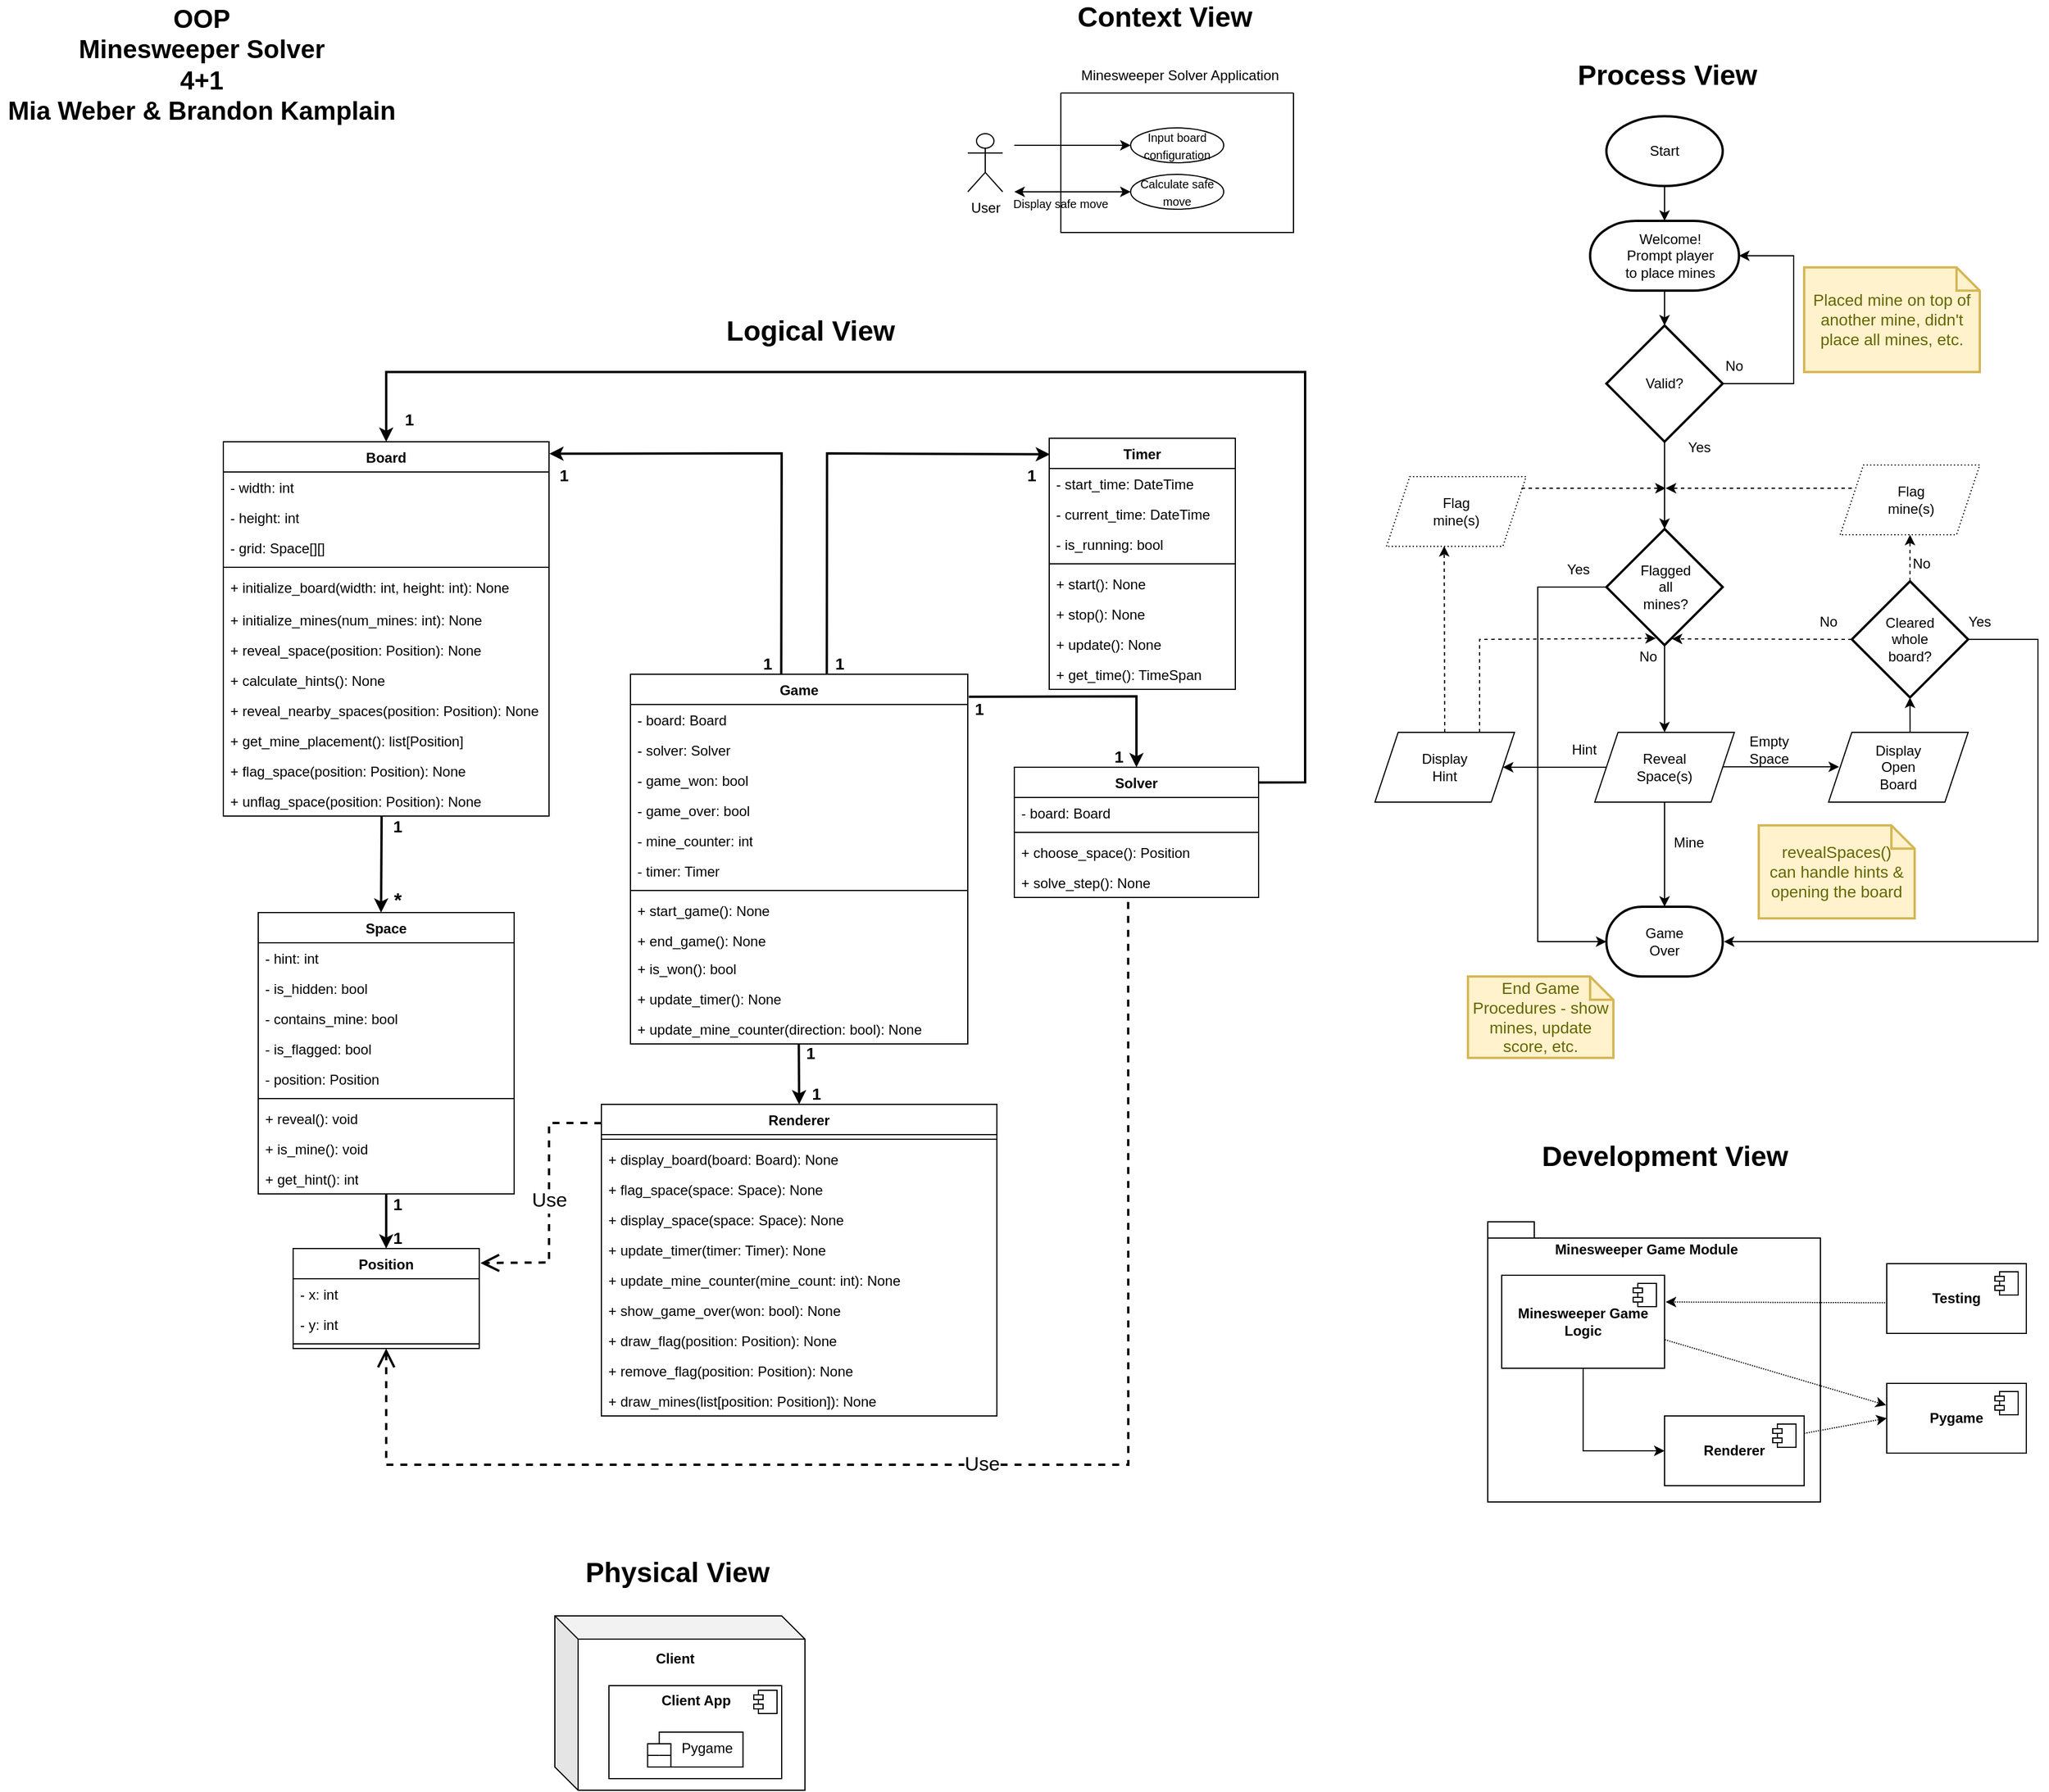 <mxfile version="23.0.2" type="device">
  <diagram name="Page-1" id="2T3tO38Hgwpg9b5XWQJb">
    <mxGraphModel dx="2574" dy="2029" grid="0" gridSize="10" guides="1" tooltips="1" connect="1" arrows="1" fold="1" page="0" pageScale="1" pageWidth="850" pageHeight="1100" math="0" shadow="0">
      <root>
        <mxCell id="0" />
        <mxCell id="1" parent="0" />
        <mxCell id="JxaHi2eS-fjqKMebFwfp-114" value="" style="strokeWidth=2;html=1;shape=mxgraph.flowchart.terminator;whiteSpace=wrap;" vertex="1" parent="1">
          <mxGeometry x="1269" y="720" width="100" height="60" as="geometry" />
        </mxCell>
        <mxCell id="JxaHi2eS-fjqKMebFwfp-20" value="" style="group" vertex="1" connectable="0" parent="1">
          <mxGeometry x="668" y="-30" width="350" height="170" as="geometry" />
        </mxCell>
        <mxCell id="JxaHi2eS-fjqKMebFwfp-303" value="" style="group" vertex="1" connectable="0" parent="JxaHi2eS-fjqKMebFwfp-20">
          <mxGeometry x="52" y="20" width="285" height="150" as="geometry" />
        </mxCell>
        <mxCell id="JxaHi2eS-fjqKMebFwfp-2" value="User" style="shape=umlActor;verticalLabelPosition=bottom;verticalAlign=top;html=1;outlineConnect=0;" vertex="1" parent="JxaHi2eS-fjqKMebFwfp-303">
          <mxGeometry y="65" width="30" height="50" as="geometry" />
        </mxCell>
        <mxCell id="JxaHi2eS-fjqKMebFwfp-3" value="" style="endArrow=classic;html=1;rounded=0;entryX=0;entryY=0.5;entryDx=0;entryDy=0;" edge="1" parent="JxaHi2eS-fjqKMebFwfp-303" target="JxaHi2eS-fjqKMebFwfp-4">
          <mxGeometry width="50" height="50" relative="1" as="geometry">
            <mxPoint x="40" y="75" as="sourcePoint" />
            <mxPoint x="120" y="65" as="targetPoint" />
          </mxGeometry>
        </mxCell>
        <mxCell id="JxaHi2eS-fjqKMebFwfp-9" value="" style="swimlane;startSize=0;" vertex="1" parent="JxaHi2eS-fjqKMebFwfp-303">
          <mxGeometry x="80" y="30" width="200" height="120" as="geometry">
            <mxRectangle x="70" y="40" width="50" height="40" as="alternateBounds" />
          </mxGeometry>
        </mxCell>
        <mxCell id="JxaHi2eS-fjqKMebFwfp-10" value="" style="group" vertex="1" connectable="0" parent="JxaHi2eS-fjqKMebFwfp-9">
          <mxGeometry x="60" y="70" width="90" height="30" as="geometry" />
        </mxCell>
        <mxCell id="JxaHi2eS-fjqKMebFwfp-11" value="" style="ellipse;whiteSpace=wrap;html=1;" vertex="1" parent="JxaHi2eS-fjqKMebFwfp-10">
          <mxGeometry width="80" height="30" as="geometry" />
        </mxCell>
        <mxCell id="JxaHi2eS-fjqKMebFwfp-12" value="&lt;font style=&quot;font-size: 10px;&quot;&gt;Calculate safe move&lt;/font&gt;" style="text;html=1;strokeColor=none;fillColor=none;align=center;verticalAlign=middle;whiteSpace=wrap;rounded=0;" vertex="1" parent="JxaHi2eS-fjqKMebFwfp-10">
          <mxGeometry x="4.09" y="6" width="71.82" height="18" as="geometry" />
        </mxCell>
        <mxCell id="JxaHi2eS-fjqKMebFwfp-13" value="" style="group" vertex="1" connectable="0" parent="JxaHi2eS-fjqKMebFwfp-9">
          <mxGeometry x="60.0" y="30" width="80" height="30" as="geometry" />
        </mxCell>
        <mxCell id="JxaHi2eS-fjqKMebFwfp-4" value="" style="ellipse;whiteSpace=wrap;html=1;" vertex="1" parent="JxaHi2eS-fjqKMebFwfp-13">
          <mxGeometry width="80" height="30" as="geometry" />
        </mxCell>
        <mxCell id="JxaHi2eS-fjqKMebFwfp-5" value="&lt;font style=&quot;font-size: 10px;&quot;&gt;Input board configuration&lt;/font&gt;" style="text;html=1;strokeColor=none;fillColor=none;align=center;verticalAlign=middle;whiteSpace=wrap;rounded=0;" vertex="1" parent="JxaHi2eS-fjqKMebFwfp-13">
          <mxGeometry x="21.111" y="6" width="37.778" height="18" as="geometry" />
        </mxCell>
        <mxCell id="JxaHi2eS-fjqKMebFwfp-199" value="Minesweeper Solver Application" style="text;html=1;strokeColor=none;fillColor=none;align=center;verticalAlign=middle;whiteSpace=wrap;rounded=0;" vertex="1" parent="JxaHi2eS-fjqKMebFwfp-303">
          <mxGeometry x="80" width="205" height="30" as="geometry" />
        </mxCell>
        <mxCell id="JxaHi2eS-fjqKMebFwfp-202" value="" style="endArrow=classic;startArrow=classic;html=1;rounded=0;entryX=0;entryY=0.5;entryDx=0;entryDy=0;" edge="1" parent="JxaHi2eS-fjqKMebFwfp-303" target="JxaHi2eS-fjqKMebFwfp-11">
          <mxGeometry width="50" height="50" relative="1" as="geometry">
            <mxPoint x="40" y="115" as="sourcePoint" />
            <mxPoint x="140" y="116" as="targetPoint" />
          </mxGeometry>
        </mxCell>
        <mxCell id="JxaHi2eS-fjqKMebFwfp-201" value="&lt;font style=&quot;font-size: 10px;&quot;&gt;Display safe move&lt;/font&gt;" style="text;html=1;strokeColor=none;fillColor=none;align=center;verticalAlign=middle;whiteSpace=wrap;rounded=0;" vertex="1" parent="JxaHi2eS-fjqKMebFwfp-303">
          <mxGeometry x="30" y="120" width="100" height="10" as="geometry" />
        </mxCell>
        <mxCell id="JxaHi2eS-fjqKMebFwfp-1" value="&lt;b&gt;&lt;font style=&quot;font-size: 24px;&quot;&gt;Context View&lt;/font&gt;&lt;/b&gt;" style="text;html=1;strokeColor=none;fillColor=none;align=center;verticalAlign=middle;whiteSpace=wrap;rounded=0;" vertex="1" parent="JxaHi2eS-fjqKMebFwfp-20">
          <mxGeometry x="134" y="-30" width="175" height="30" as="geometry" />
        </mxCell>
        <mxCell id="JxaHi2eS-fjqKMebFwfp-21" value="&lt;font style=&quot;font-size: 22px;&quot;&gt;&lt;b&gt;OOP&lt;br&gt;Minesweeper Solver&lt;br&gt;4+1&lt;br&gt;Mia Weber &amp;amp; Brandon Kamplain&lt;/b&gt;&lt;/font&gt;" style="text;html=1;strokeColor=none;fillColor=none;align=center;verticalAlign=middle;whiteSpace=wrap;rounded=0;" vertex="1" parent="1">
          <mxGeometry x="-112" y="-52" width="347" height="95" as="geometry" />
        </mxCell>
        <mxCell id="JxaHi2eS-fjqKMebFwfp-22" value="&lt;b&gt;&lt;font style=&quot;font-size: 24px;&quot;&gt;Logical View&lt;/font&gt;&lt;/b&gt;" style="text;html=1;strokeColor=none;fillColor=none;align=center;verticalAlign=middle;whiteSpace=wrap;rounded=0;" vertex="1" parent="1">
          <mxGeometry x="500" y="210" width="170" height="30" as="geometry" />
        </mxCell>
        <mxCell id="JxaHi2eS-fjqKMebFwfp-93" value="&lt;b&gt;&lt;font style=&quot;font-size: 24px;&quot;&gt;Process View&lt;/font&gt;&lt;/b&gt;" style="text;html=1;strokeColor=none;fillColor=none;align=center;verticalAlign=middle;whiteSpace=wrap;rounded=0;" vertex="1" parent="1">
          <mxGeometry x="1234" y="-10" width="175" height="30" as="geometry" />
        </mxCell>
        <mxCell id="JxaHi2eS-fjqKMebFwfp-95" value="" style="strokeWidth=2;html=1;shape=mxgraph.flowchart.start_1;whiteSpace=wrap;" vertex="1" parent="1">
          <mxGeometry x="1269" y="40" width="100" height="60" as="geometry" />
        </mxCell>
        <mxCell id="JxaHi2eS-fjqKMebFwfp-98" value="" style="group" vertex="1" connectable="0" parent="1">
          <mxGeometry x="1260" y="130" width="128" height="60" as="geometry" />
        </mxCell>
        <mxCell id="JxaHi2eS-fjqKMebFwfp-96" value="" style="strokeWidth=2;html=1;shape=mxgraph.flowchart.terminator;whiteSpace=wrap;" vertex="1" parent="JxaHi2eS-fjqKMebFwfp-98">
          <mxGeometry x="-5" width="128" height="60" as="geometry" />
        </mxCell>
        <mxCell id="JxaHi2eS-fjqKMebFwfp-97" value="Welcome!&lt;br&gt;Prompt player to place mines" style="text;html=1;strokeColor=none;fillColor=none;align=center;verticalAlign=middle;whiteSpace=wrap;rounded=0;" vertex="1" parent="JxaHi2eS-fjqKMebFwfp-98">
          <mxGeometry x="19" y="15" width="90" height="30" as="geometry" />
        </mxCell>
        <mxCell id="JxaHi2eS-fjqKMebFwfp-101" value="Yes" style="text;html=1;strokeColor=none;fillColor=none;align=center;verticalAlign=middle;whiteSpace=wrap;rounded=0;" vertex="1" parent="1">
          <mxGeometry x="1319" y="310" width="60" height="30" as="geometry" />
        </mxCell>
        <mxCell id="JxaHi2eS-fjqKMebFwfp-102" value="No" style="text;html=1;strokeColor=none;fillColor=none;align=center;verticalAlign=middle;whiteSpace=wrap;rounded=0;" vertex="1" parent="1">
          <mxGeometry x="1349" y="240" width="60" height="30" as="geometry" />
        </mxCell>
        <mxCell id="JxaHi2eS-fjqKMebFwfp-104" value="" style="endArrow=classic;html=1;rounded=0;entryX=1;entryY=0.5;entryDx=0;entryDy=0;entryPerimeter=0;exitX=1;exitY=0.5;exitDx=0;exitDy=0;exitPerimeter=0;" edge="1" parent="1" source="JxaHi2eS-fjqKMebFwfp-147" target="JxaHi2eS-fjqKMebFwfp-96">
          <mxGeometry width="50" height="50" relative="1" as="geometry">
            <mxPoint x="1360" y="320" as="sourcePoint" />
            <mxPoint x="1400" y="400" as="targetPoint" />
            <Array as="points">
              <mxPoint x="1430" y="270" />
              <mxPoint x="1430" y="160" />
            </Array>
          </mxGeometry>
        </mxCell>
        <mxCell id="JxaHi2eS-fjqKMebFwfp-105" value="" style="endArrow=classic;html=1;rounded=0;exitX=0.5;exitY=1;exitDx=0;exitDy=0;exitPerimeter=0;entryX=0.5;entryY=0;entryDx=0;entryDy=0;entryPerimeter=0;" edge="1" parent="1" source="JxaHi2eS-fjqKMebFwfp-96" target="JxaHi2eS-fjqKMebFwfp-147">
          <mxGeometry width="50" height="50" relative="1" as="geometry">
            <mxPoint x="1170" y="270" as="sourcePoint" />
            <mxPoint x="1319" y="280" as="targetPoint" />
          </mxGeometry>
        </mxCell>
        <mxCell id="JxaHi2eS-fjqKMebFwfp-106" value="" style="endArrow=classic;html=1;rounded=0;exitX=0.5;exitY=1;exitDx=0;exitDy=0;exitPerimeter=0;entryX=0.5;entryY=0;entryDx=0;entryDy=0;entryPerimeter=0;" edge="1" parent="1" source="JxaHi2eS-fjqKMebFwfp-95" target="JxaHi2eS-fjqKMebFwfp-96">
          <mxGeometry width="50" height="50" relative="1" as="geometry">
            <mxPoint x="1170" y="230" as="sourcePoint" />
            <mxPoint x="1220" y="180" as="targetPoint" />
          </mxGeometry>
        </mxCell>
        <mxCell id="JxaHi2eS-fjqKMebFwfp-107" value="Start" style="text;html=1;strokeColor=none;fillColor=none;align=center;verticalAlign=middle;whiteSpace=wrap;rounded=0;" vertex="1" parent="1">
          <mxGeometry x="1289" y="55" width="60" height="30" as="geometry" />
        </mxCell>
        <mxCell id="JxaHi2eS-fjqKMebFwfp-112" value="" style="endArrow=classic;html=1;rounded=0;entryX=1;entryY=0.5;entryDx=0;entryDy=0;" edge="1" parent="1" target="JxaHi2eS-fjqKMebFwfp-153">
          <mxGeometry width="50" height="50" relative="1" as="geometry">
            <mxPoint x="1270" y="600" as="sourcePoint" />
            <mxPoint x="1170" y="630" as="targetPoint" />
          </mxGeometry>
        </mxCell>
        <mxCell id="JxaHi2eS-fjqKMebFwfp-113" value="Mine" style="text;html=1;strokeColor=none;fillColor=none;align=center;verticalAlign=middle;whiteSpace=wrap;rounded=0;" vertex="1" parent="1">
          <mxGeometry x="1310" y="650" width="60" height="30" as="geometry" />
        </mxCell>
        <mxCell id="JxaHi2eS-fjqKMebFwfp-116" value="Hint" style="text;html=1;strokeColor=none;fillColor=none;align=center;verticalAlign=middle;whiteSpace=wrap;rounded=0;" vertex="1" parent="1">
          <mxGeometry x="1220" y="570" width="60" height="30" as="geometry" />
        </mxCell>
        <mxCell id="JxaHi2eS-fjqKMebFwfp-121" value="Empty Space" style="text;html=1;strokeColor=none;fillColor=none;align=center;verticalAlign=middle;whiteSpace=wrap;rounded=0;" vertex="1" parent="1">
          <mxGeometry x="1379" y="570" width="60" height="30" as="geometry" />
        </mxCell>
        <mxCell id="JxaHi2eS-fjqKMebFwfp-124" value="revealSpaces()&lt;br&gt;can handle hints &amp;amp; opening the board" style="shape=note;strokeWidth=2;fontSize=14;size=20;whiteSpace=wrap;html=1;fillColor=#fff2cc;strokeColor=#d6b656;fontColor=#666600;" vertex="1" parent="1">
          <mxGeometry x="1400" y="650" width="134" height="80" as="geometry" />
        </mxCell>
        <mxCell id="JxaHi2eS-fjqKMebFwfp-131" value="" style="group" vertex="1" connectable="0" parent="1">
          <mxGeometry x="1270" y="405" width="100" height="115" as="geometry" />
        </mxCell>
        <mxCell id="JxaHi2eS-fjqKMebFwfp-127" value="" style="strokeWidth=2;html=1;shape=mxgraph.flowchart.decision;whiteSpace=wrap;" vertex="1" parent="JxaHi2eS-fjqKMebFwfp-131">
          <mxGeometry x="-1" y="-10" width="100" height="100" as="geometry" />
        </mxCell>
        <mxCell id="JxaHi2eS-fjqKMebFwfp-130" value="Flagged all mines?" style="text;html=1;strokeColor=none;fillColor=none;align=center;verticalAlign=middle;whiteSpace=wrap;rounded=0;" vertex="1" parent="JxaHi2eS-fjqKMebFwfp-131">
          <mxGeometry x="25" y="27.5" width="50" height="25" as="geometry" />
        </mxCell>
        <mxCell id="JxaHi2eS-fjqKMebFwfp-188" value="No" style="text;html=1;strokeColor=none;fillColor=none;align=center;verticalAlign=middle;whiteSpace=wrap;rounded=0;" vertex="1" parent="JxaHi2eS-fjqKMebFwfp-131">
          <mxGeometry x="5" y="85" width="60" height="30" as="geometry" />
        </mxCell>
        <mxCell id="JxaHi2eS-fjqKMebFwfp-132" value="" style="group" vertex="1" connectable="0" parent="1">
          <mxGeometry x="1480" y="440" width="100" height="100" as="geometry" />
        </mxCell>
        <mxCell id="JxaHi2eS-fjqKMebFwfp-129" value="" style="strokeWidth=2;html=1;shape=mxgraph.flowchart.decision;whiteSpace=wrap;" vertex="1" parent="JxaHi2eS-fjqKMebFwfp-132">
          <mxGeometry width="100" height="100" as="geometry" />
        </mxCell>
        <mxCell id="JxaHi2eS-fjqKMebFwfp-128" value="Cleared whole board?" style="text;html=1;strokeColor=none;fillColor=none;align=center;verticalAlign=middle;whiteSpace=wrap;rounded=0;" vertex="1" parent="JxaHi2eS-fjqKMebFwfp-132">
          <mxGeometry x="20" y="35" width="60" height="30" as="geometry" />
        </mxCell>
        <mxCell id="JxaHi2eS-fjqKMebFwfp-143" value="" style="group" vertex="1" connectable="0" parent="1">
          <mxGeometry x="1259" y="570" width="120" height="60" as="geometry" />
        </mxCell>
        <mxCell id="JxaHi2eS-fjqKMebFwfp-141" value="" style="shape=parallelogram;perimeter=parallelogramPerimeter;whiteSpace=wrap;html=1;fixedSize=1;" vertex="1" parent="JxaHi2eS-fjqKMebFwfp-143">
          <mxGeometry width="120" height="60" as="geometry" />
        </mxCell>
        <mxCell id="JxaHi2eS-fjqKMebFwfp-142" value="Reveal Space(s)" style="text;html=1;strokeColor=none;fillColor=none;align=center;verticalAlign=middle;whiteSpace=wrap;rounded=0;" vertex="1" parent="JxaHi2eS-fjqKMebFwfp-143">
          <mxGeometry x="30" y="15" width="60" height="30" as="geometry" />
        </mxCell>
        <mxCell id="JxaHi2eS-fjqKMebFwfp-149" value="" style="group" vertex="1" connectable="0" parent="1">
          <mxGeometry x="1269" y="220" width="100" height="100" as="geometry" />
        </mxCell>
        <mxCell id="JxaHi2eS-fjqKMebFwfp-147" value="" style="strokeWidth=2;html=1;shape=mxgraph.flowchart.decision;whiteSpace=wrap;" vertex="1" parent="JxaHi2eS-fjqKMebFwfp-149">
          <mxGeometry width="100" height="100" as="geometry" />
        </mxCell>
        <mxCell id="JxaHi2eS-fjqKMebFwfp-148" value="Valid?" style="text;html=1;strokeColor=none;fillColor=none;align=center;verticalAlign=middle;whiteSpace=wrap;rounded=0;" vertex="1" parent="JxaHi2eS-fjqKMebFwfp-149">
          <mxGeometry x="20" y="35" width="60" height="30" as="geometry" />
        </mxCell>
        <mxCell id="JxaHi2eS-fjqKMebFwfp-150" value="Placed mine on top of another mine, didn&#39;t place all mines, etc." style="shape=note;strokeWidth=2;fontSize=14;size=20;whiteSpace=wrap;html=1;fillColor=#fff2cc;strokeColor=#d6b656;fontColor=#666600;" vertex="1" parent="1">
          <mxGeometry x="1439" y="170" width="151" height="90" as="geometry" />
        </mxCell>
        <mxCell id="JxaHi2eS-fjqKMebFwfp-155" value="" style="group" vertex="1" connectable="0" parent="1">
          <mxGeometry x="1070" y="570" width="120" height="60" as="geometry" />
        </mxCell>
        <mxCell id="JxaHi2eS-fjqKMebFwfp-153" value="" style="shape=parallelogram;perimeter=parallelogramPerimeter;whiteSpace=wrap;html=1;fixedSize=1;" vertex="1" parent="JxaHi2eS-fjqKMebFwfp-155">
          <mxGeometry width="120" height="60" as="geometry" />
        </mxCell>
        <mxCell id="JxaHi2eS-fjqKMebFwfp-154" value="Display Hint" style="text;html=1;strokeColor=none;fillColor=none;align=center;verticalAlign=middle;whiteSpace=wrap;rounded=0;" vertex="1" parent="JxaHi2eS-fjqKMebFwfp-155">
          <mxGeometry x="30" y="15" width="60" height="30" as="geometry" />
        </mxCell>
        <mxCell id="JxaHi2eS-fjqKMebFwfp-160" value="" style="endArrow=classic;html=1;rounded=0;" edge="1" parent="1">
          <mxGeometry width="50" height="50" relative="1" as="geometry">
            <mxPoint x="1369" y="599.62" as="sourcePoint" />
            <mxPoint x="1469" y="599.62" as="targetPoint" />
          </mxGeometry>
        </mxCell>
        <mxCell id="JxaHi2eS-fjqKMebFwfp-162" value="" style="group" vertex="1" connectable="0" parent="1">
          <mxGeometry x="1460" y="570" width="120" height="60" as="geometry" />
        </mxCell>
        <mxCell id="JxaHi2eS-fjqKMebFwfp-161" value="" style="shape=parallelogram;perimeter=parallelogramPerimeter;whiteSpace=wrap;html=1;fixedSize=1;" vertex="1" parent="JxaHi2eS-fjqKMebFwfp-162">
          <mxGeometry width="120" height="60" as="geometry" />
        </mxCell>
        <mxCell id="JxaHi2eS-fjqKMebFwfp-123" value="Display Open Board" style="text;html=1;strokeColor=none;fillColor=none;align=center;verticalAlign=middle;whiteSpace=wrap;rounded=0;" vertex="1" parent="JxaHi2eS-fjqKMebFwfp-162">
          <mxGeometry x="30" y="15" width="60" height="30" as="geometry" />
        </mxCell>
        <mxCell id="JxaHi2eS-fjqKMebFwfp-164" value="" style="group" vertex="1" connectable="0" parent="1">
          <mxGeometry x="1470" y="340" width="120" height="60" as="geometry" />
        </mxCell>
        <mxCell id="JxaHi2eS-fjqKMebFwfp-165" value="" style="shape=parallelogram;perimeter=parallelogramPerimeter;whiteSpace=wrap;html=1;fixedSize=1;dashed=1;dashPattern=1 2;" vertex="1" parent="JxaHi2eS-fjqKMebFwfp-164">
          <mxGeometry width="120" height="60" as="geometry" />
        </mxCell>
        <mxCell id="JxaHi2eS-fjqKMebFwfp-166" value="Flag mine(s)" style="text;html=1;strokeColor=none;fillColor=none;align=center;verticalAlign=middle;whiteSpace=wrap;rounded=0;" vertex="1" parent="JxaHi2eS-fjqKMebFwfp-164">
          <mxGeometry x="31" y="15" width="60" height="30" as="geometry" />
        </mxCell>
        <mxCell id="JxaHi2eS-fjqKMebFwfp-169" value="" style="group" vertex="1" connectable="0" parent="1">
          <mxGeometry x="1269" y="720" width="100" height="60" as="geometry" />
        </mxCell>
        <mxCell id="JxaHi2eS-fjqKMebFwfp-115" value="Game Over" style="text;html=1;strokeColor=none;fillColor=none;align=center;verticalAlign=middle;whiteSpace=wrap;rounded=0;" vertex="1" parent="JxaHi2eS-fjqKMebFwfp-169">
          <mxGeometry x="20" y="15" width="60" height="30" as="geometry" />
        </mxCell>
        <mxCell id="JxaHi2eS-fjqKMebFwfp-170" value="" style="endArrow=classic;html=1;rounded=0;exitX=0.5;exitY=1;exitDx=0;exitDy=0;entryX=0.5;entryY=0;entryDx=0;entryDy=0;entryPerimeter=0;" edge="1" parent="1" source="JxaHi2eS-fjqKMebFwfp-141" target="JxaHi2eS-fjqKMebFwfp-114">
          <mxGeometry width="50" height="50" relative="1" as="geometry">
            <mxPoint x="1340" y="630" as="sourcePoint" />
            <mxPoint x="1320" y="590" as="targetPoint" />
          </mxGeometry>
        </mxCell>
        <mxCell id="JxaHi2eS-fjqKMebFwfp-173" value="" style="endArrow=classic;html=1;rounded=0;exitX=0.584;exitY=-0.009;exitDx=0;exitDy=0;exitPerimeter=0;entryX=0.5;entryY=1;entryDx=0;entryDy=0;entryPerimeter=0;" edge="1" parent="1" source="JxaHi2eS-fjqKMebFwfp-161" target="JxaHi2eS-fjqKMebFwfp-129">
          <mxGeometry width="50" height="50" relative="1" as="geometry">
            <mxPoint x="1590" y="560" as="sourcePoint" />
            <mxPoint x="1640" y="510" as="targetPoint" />
          </mxGeometry>
        </mxCell>
        <mxCell id="JxaHi2eS-fjqKMebFwfp-174" value="" style="endArrow=classic;html=1;rounded=0;" edge="1" parent="1">
          <mxGeometry width="50" height="50" relative="1" as="geometry">
            <mxPoint x="1580" y="490" as="sourcePoint" />
            <mxPoint x="1370" y="750" as="targetPoint" />
            <Array as="points">
              <mxPoint x="1640" y="490" />
              <mxPoint x="1640" y="750" />
            </Array>
          </mxGeometry>
        </mxCell>
        <mxCell id="JxaHi2eS-fjqKMebFwfp-175" value="Yes" style="text;html=1;strokeColor=none;fillColor=none;align=center;verticalAlign=middle;whiteSpace=wrap;rounded=0;" vertex="1" parent="1">
          <mxGeometry x="1560" y="460" width="60" height="30" as="geometry" />
        </mxCell>
        <mxCell id="JxaHi2eS-fjqKMebFwfp-179" value="No" style="text;html=1;strokeColor=none;fillColor=none;align=center;verticalAlign=middle;whiteSpace=wrap;rounded=0;" vertex="1" parent="1">
          <mxGeometry x="1520" y="410" width="40" height="30" as="geometry" />
        </mxCell>
        <mxCell id="JxaHi2eS-fjqKMebFwfp-181" value="No" style="text;html=1;strokeColor=none;fillColor=none;align=center;verticalAlign=middle;whiteSpace=wrap;rounded=0;" vertex="1" parent="1">
          <mxGeometry x="1430" y="460" width="60" height="30" as="geometry" />
        </mxCell>
        <mxCell id="JxaHi2eS-fjqKMebFwfp-184" value="" style="shape=parallelogram;perimeter=parallelogramPerimeter;whiteSpace=wrap;html=1;fixedSize=1;dashed=1;dashPattern=1 2;" vertex="1" parent="1">
          <mxGeometry x="1080" y="350" width="120" height="60" as="geometry" />
        </mxCell>
        <mxCell id="JxaHi2eS-fjqKMebFwfp-185" value="Flag mine(s)" style="text;html=1;strokeColor=none;fillColor=none;align=center;verticalAlign=middle;whiteSpace=wrap;rounded=0;" vertex="1" parent="1">
          <mxGeometry x="1110" y="365" width="60" height="30" as="geometry" />
        </mxCell>
        <mxCell id="JxaHi2eS-fjqKMebFwfp-186" value="" style="endArrow=classic;html=1;rounded=0;exitX=0;exitY=0.343;exitDx=0;exitDy=0;entryX=0.5;entryY=0;entryDx=0;entryDy=0;entryPerimeter=0;exitPerimeter=0;" edge="1" parent="1" source="JxaHi2eS-fjqKMebFwfp-101" target="JxaHi2eS-fjqKMebFwfp-127">
          <mxGeometry width="50" height="50" relative="1" as="geometry">
            <mxPoint x="1380" y="390" as="sourcePoint" />
            <mxPoint x="1430" y="340" as="targetPoint" />
          </mxGeometry>
        </mxCell>
        <mxCell id="JxaHi2eS-fjqKMebFwfp-187" value="" style="endArrow=classic;html=1;rounded=0;exitX=0.5;exitY=1;exitDx=0;exitDy=0;exitPerimeter=0;entryX=0.5;entryY=0;entryDx=0;entryDy=0;" edge="1" parent="1" source="JxaHi2eS-fjqKMebFwfp-127" target="JxaHi2eS-fjqKMebFwfp-141">
          <mxGeometry width="50" height="50" relative="1" as="geometry">
            <mxPoint x="1330" y="560" as="sourcePoint" />
            <mxPoint x="1380" y="510" as="targetPoint" />
          </mxGeometry>
        </mxCell>
        <mxCell id="JxaHi2eS-fjqKMebFwfp-189" value="" style="endArrow=classic;html=1;rounded=0;exitX=0;exitY=0.5;exitDx=0;exitDy=0;exitPerimeter=0;" edge="1" parent="1" source="JxaHi2eS-fjqKMebFwfp-127">
          <mxGeometry width="50" height="50" relative="1" as="geometry">
            <mxPoint x="1150" y="520" as="sourcePoint" />
            <mxPoint x="1269" y="750" as="targetPoint" />
            <Array as="points">
              <mxPoint x="1210" y="445" />
              <mxPoint x="1210" y="750" />
            </Array>
          </mxGeometry>
        </mxCell>
        <mxCell id="JxaHi2eS-fjqKMebFwfp-190" value="Yes" style="text;html=1;strokeColor=none;fillColor=none;align=center;verticalAlign=middle;whiteSpace=wrap;rounded=0;" vertex="1" parent="1">
          <mxGeometry x="1215" y="415" width="60" height="30" as="geometry" />
        </mxCell>
        <mxCell id="JxaHi2eS-fjqKMebFwfp-191" value="End Game Procedures - show mines, update score, etc." style="shape=note;strokeWidth=2;fontSize=14;size=20;whiteSpace=wrap;html=1;fillColor=#fff2cc;strokeColor=#d6b656;fontColor=#666600;" vertex="1" parent="1">
          <mxGeometry x="1150" y="780" width="125" height="70" as="geometry" />
        </mxCell>
        <mxCell id="JxaHi2eS-fjqKMebFwfp-193" value="" style="endArrow=classic;html=1;rounded=0;dashed=1;exitX=0.967;exitY=0.167;exitDx=0;exitDy=0;exitPerimeter=0;" edge="1" parent="1" source="JxaHi2eS-fjqKMebFwfp-184">
          <mxGeometry width="50" height="50" relative="1" as="geometry">
            <mxPoint x="1200" y="360" as="sourcePoint" />
            <mxPoint x="1320" y="360" as="targetPoint" />
          </mxGeometry>
        </mxCell>
        <mxCell id="JxaHi2eS-fjqKMebFwfp-194" value="" style="endArrow=classic;html=1;rounded=0;dashed=1;" edge="1" parent="1">
          <mxGeometry width="50" height="50" relative="1" as="geometry">
            <mxPoint x="1480" y="360" as="sourcePoint" />
            <mxPoint x="1320" y="360" as="targetPoint" />
          </mxGeometry>
        </mxCell>
        <mxCell id="JxaHi2eS-fjqKMebFwfp-195" value="" style="endArrow=classic;html=1;rounded=0;exitX=0.75;exitY=0;exitDx=0;exitDy=0;entryX=0.609;entryY=-0.031;entryDx=0;entryDy=0;dashed=1;entryPerimeter=0;" edge="1" parent="1" source="JxaHi2eS-fjqKMebFwfp-153" target="JxaHi2eS-fjqKMebFwfp-188">
          <mxGeometry width="50" height="50" relative="1" as="geometry">
            <mxPoint x="1150" y="540" as="sourcePoint" />
            <mxPoint x="1200" y="490" as="targetPoint" />
            <Array as="points">
              <mxPoint x="1160" y="490" />
            </Array>
          </mxGeometry>
        </mxCell>
        <mxCell id="JxaHi2eS-fjqKMebFwfp-196" value="" style="endArrow=classic;html=1;rounded=0;exitX=0.5;exitY=0;exitDx=0;exitDy=0;dashed=1;entryX=0.413;entryY=0.996;entryDx=0;entryDy=0;entryPerimeter=0;" edge="1" parent="1" source="JxaHi2eS-fjqKMebFwfp-153" target="JxaHi2eS-fjqKMebFwfp-184">
          <mxGeometry width="50" height="50" relative="1" as="geometry">
            <mxPoint x="1100" y="500" as="sourcePoint" />
            <mxPoint x="1130" y="420" as="targetPoint" />
          </mxGeometry>
        </mxCell>
        <mxCell id="JxaHi2eS-fjqKMebFwfp-197" value="" style="endArrow=classic;html=1;rounded=0;exitX=0.5;exitY=0;exitDx=0;exitDy=0;exitPerimeter=0;dashed=1;entryX=0.5;entryY=1;entryDx=0;entryDy=0;" edge="1" parent="1" source="JxaHi2eS-fjqKMebFwfp-129" target="JxaHi2eS-fjqKMebFwfp-165">
          <mxGeometry width="50" height="50" relative="1" as="geometry">
            <mxPoint x="1460" y="460" as="sourcePoint" />
            <mxPoint x="1530" y="410" as="targetPoint" />
          </mxGeometry>
        </mxCell>
        <mxCell id="JxaHi2eS-fjqKMebFwfp-198" value="" style="endArrow=classic;html=1;rounded=0;exitX=0;exitY=0.5;exitDx=0;exitDy=0;exitPerimeter=0;dashed=1;entryX=0.837;entryY=-0.015;entryDx=0;entryDy=0;entryPerimeter=0;" edge="1" parent="1" source="JxaHi2eS-fjqKMebFwfp-129" target="JxaHi2eS-fjqKMebFwfp-188">
          <mxGeometry width="50" height="50" relative="1" as="geometry">
            <mxPoint x="1380" y="520" as="sourcePoint" />
            <mxPoint x="1330" y="490" as="targetPoint" />
          </mxGeometry>
        </mxCell>
        <mxCell id="JxaHi2eS-fjqKMebFwfp-204" value="&lt;font style=&quot;font-size: 24px;&quot;&gt;&lt;b&gt;Development View&lt;/b&gt;&lt;/font&gt;" style="text;html=1;strokeColor=none;fillColor=none;align=center;verticalAlign=middle;whiteSpace=wrap;rounded=0;" vertex="1" parent="1">
          <mxGeometry x="1203.5" y="920" width="231" height="30" as="geometry" />
        </mxCell>
        <mxCell id="JxaHi2eS-fjqKMebFwfp-205" value="" style="shape=folder;fontStyle=1;spacingTop=10;tabWidth=40;tabHeight=14;tabPosition=left;html=1;whiteSpace=wrap;" vertex="1" parent="1">
          <mxGeometry x="1167" y="991" width="286" height="241" as="geometry" />
        </mxCell>
        <mxCell id="JxaHi2eS-fjqKMebFwfp-206" value="&lt;b&gt;Testing&lt;/b&gt;" style="html=1;dropTarget=0;whiteSpace=wrap;" vertex="1" parent="1">
          <mxGeometry x="1510" y="1027" width="120" height="60" as="geometry" />
        </mxCell>
        <mxCell id="JxaHi2eS-fjqKMebFwfp-207" value="" style="shape=module;jettyWidth=8;jettyHeight=4;" vertex="1" parent="JxaHi2eS-fjqKMebFwfp-206">
          <mxGeometry x="1" width="20" height="20" relative="1" as="geometry">
            <mxPoint x="-27" y="7" as="offset" />
          </mxGeometry>
        </mxCell>
        <mxCell id="JxaHi2eS-fjqKMebFwfp-208" value="&lt;b&gt;Minesweeper Game Logic&lt;/b&gt;" style="html=1;dropTarget=0;whiteSpace=wrap;" vertex="1" parent="1">
          <mxGeometry x="1179" y="1037" width="140" height="80" as="geometry" />
        </mxCell>
        <mxCell id="JxaHi2eS-fjqKMebFwfp-209" value="" style="shape=module;jettyWidth=8;jettyHeight=4;" vertex="1" parent="JxaHi2eS-fjqKMebFwfp-208">
          <mxGeometry x="1" width="20" height="20" relative="1" as="geometry">
            <mxPoint x="-27" y="7" as="offset" />
          </mxGeometry>
        </mxCell>
        <mxCell id="JxaHi2eS-fjqKMebFwfp-210" value="&lt;b&gt;Renderer&lt;/b&gt;" style="html=1;dropTarget=0;whiteSpace=wrap;" vertex="1" parent="1">
          <mxGeometry x="1319" y="1158" width="120" height="60" as="geometry" />
        </mxCell>
        <mxCell id="JxaHi2eS-fjqKMebFwfp-211" value="" style="shape=module;jettyWidth=8;jettyHeight=4;" vertex="1" parent="JxaHi2eS-fjqKMebFwfp-210">
          <mxGeometry x="1" width="20" height="20" relative="1" as="geometry">
            <mxPoint x="-27" y="7" as="offset" />
          </mxGeometry>
        </mxCell>
        <mxCell id="JxaHi2eS-fjqKMebFwfp-23" value="Board" style="swimlane;fontStyle=1;align=center;verticalAlign=top;childLayout=stackLayout;horizontal=1;startSize=26;horizontalStack=0;resizeParent=1;resizeParentMax=0;resizeLast=0;collapsible=1;marginBottom=0;whiteSpace=wrap;html=1;" vertex="1" parent="1">
          <mxGeometry x="80" y="320" width="280" height="322" as="geometry" />
        </mxCell>
        <mxCell id="JxaHi2eS-fjqKMebFwfp-24" value="- width: int" style="text;strokeColor=none;fillColor=none;align=left;verticalAlign=top;spacingLeft=4;spacingRight=4;overflow=hidden;rotatable=0;points=[[0,0.5],[1,0.5]];portConstraint=eastwest;whiteSpace=wrap;html=1;" vertex="1" parent="JxaHi2eS-fjqKMebFwfp-23">
          <mxGeometry y="26" width="280" height="26" as="geometry" />
        </mxCell>
        <mxCell id="JxaHi2eS-fjqKMebFwfp-53" value="- height: int" style="text;strokeColor=none;fillColor=none;align=left;verticalAlign=top;spacingLeft=4;spacingRight=4;overflow=hidden;rotatable=0;points=[[0,0.5],[1,0.5]];portConstraint=eastwest;whiteSpace=wrap;html=1;" vertex="1" parent="JxaHi2eS-fjqKMebFwfp-23">
          <mxGeometry y="52" width="280" height="26" as="geometry" />
        </mxCell>
        <mxCell id="JxaHi2eS-fjqKMebFwfp-54" value="- grid: Space[][]" style="text;strokeColor=none;fillColor=none;align=left;verticalAlign=top;spacingLeft=4;spacingRight=4;overflow=hidden;rotatable=0;points=[[0,0.5],[1,0.5]];portConstraint=eastwest;whiteSpace=wrap;html=1;" vertex="1" parent="JxaHi2eS-fjqKMebFwfp-23">
          <mxGeometry y="78" width="280" height="26" as="geometry" />
        </mxCell>
        <mxCell id="JxaHi2eS-fjqKMebFwfp-25" value="" style="line;strokeWidth=1;fillColor=none;align=left;verticalAlign=middle;spacingTop=-1;spacingLeft=3;spacingRight=3;rotatable=0;labelPosition=right;points=[];portConstraint=eastwest;strokeColor=inherit;" vertex="1" parent="JxaHi2eS-fjqKMebFwfp-23">
          <mxGeometry y="104" width="280" height="8" as="geometry" />
        </mxCell>
        <mxCell id="JxaHi2eS-fjqKMebFwfp-26" value="+ initialize_board(width: int, height: int): None" style="text;strokeColor=none;fillColor=none;align=left;verticalAlign=top;spacingLeft=4;spacingRight=4;overflow=hidden;rotatable=0;points=[[0,0.5],[1,0.5]];portConstraint=eastwest;whiteSpace=wrap;html=1;" vertex="1" parent="JxaHi2eS-fjqKMebFwfp-23">
          <mxGeometry y="112" width="280" height="28" as="geometry" />
        </mxCell>
        <mxCell id="JxaHi2eS-fjqKMebFwfp-263" value="+ initialize_mines(num_mines: int): None" style="text;strokeColor=none;fillColor=none;align=left;verticalAlign=top;spacingLeft=4;spacingRight=4;overflow=hidden;rotatable=0;points=[[0,0.5],[1,0.5]];portConstraint=eastwest;whiteSpace=wrap;html=1;" vertex="1" parent="JxaHi2eS-fjqKMebFwfp-23">
          <mxGeometry y="140" width="280" height="26" as="geometry" />
        </mxCell>
        <mxCell id="JxaHi2eS-fjqKMebFwfp-71" value="+ reveal_space(position: Position): None" style="text;strokeColor=none;fillColor=none;align=left;verticalAlign=top;spacingLeft=4;spacingRight=4;overflow=hidden;rotatable=0;points=[[0,0.5],[1,0.5]];portConstraint=eastwest;whiteSpace=wrap;html=1;" vertex="1" parent="JxaHi2eS-fjqKMebFwfp-23">
          <mxGeometry y="166" width="280" height="26" as="geometry" />
        </mxCell>
        <mxCell id="JxaHi2eS-fjqKMebFwfp-222" value="+ calculate_hints(): None" style="text;strokeColor=none;fillColor=none;align=left;verticalAlign=top;spacingLeft=4;spacingRight=4;overflow=hidden;rotatable=0;points=[[0,0.5],[1,0.5]];portConstraint=eastwest;whiteSpace=wrap;html=1;" vertex="1" parent="JxaHi2eS-fjqKMebFwfp-23">
          <mxGeometry y="192" width="280" height="26" as="geometry" />
        </mxCell>
        <mxCell id="JxaHi2eS-fjqKMebFwfp-72" value="+ reveal_nearby_spaces(position: Position): None" style="text;strokeColor=none;fillColor=none;align=left;verticalAlign=top;spacingLeft=4;spacingRight=4;overflow=hidden;rotatable=0;points=[[0,0.5],[1,0.5]];portConstraint=eastwest;whiteSpace=wrap;html=1;" vertex="1" parent="JxaHi2eS-fjqKMebFwfp-23">
          <mxGeometry y="218" width="280" height="26" as="geometry" />
        </mxCell>
        <mxCell id="JxaHi2eS-fjqKMebFwfp-252" value="+ get_mine_placement(): list[Position]" style="text;strokeColor=none;fillColor=none;align=left;verticalAlign=top;spacingLeft=4;spacingRight=4;overflow=hidden;rotatable=0;points=[[0,0.5],[1,0.5]];portConstraint=eastwest;whiteSpace=wrap;html=1;" vertex="1" parent="JxaHi2eS-fjqKMebFwfp-23">
          <mxGeometry y="244" width="280" height="26" as="geometry" />
        </mxCell>
        <mxCell id="JxaHi2eS-fjqKMebFwfp-259" value="+ flag_space(position: Position): None" style="text;strokeColor=none;fillColor=none;align=left;verticalAlign=top;spacingLeft=4;spacingRight=4;overflow=hidden;rotatable=0;points=[[0,0.5],[1,0.5]];portConstraint=eastwest;whiteSpace=wrap;html=1;" vertex="1" parent="JxaHi2eS-fjqKMebFwfp-23">
          <mxGeometry y="270" width="280" height="26" as="geometry" />
        </mxCell>
        <mxCell id="JxaHi2eS-fjqKMebFwfp-260" value="+ unflag_space(position: Position): None" style="text;strokeColor=none;fillColor=none;align=left;verticalAlign=top;spacingLeft=4;spacingRight=4;overflow=hidden;rotatable=0;points=[[0,0.5],[1,0.5]];portConstraint=eastwest;whiteSpace=wrap;html=1;" vertex="1" parent="JxaHi2eS-fjqKMebFwfp-23">
          <mxGeometry y="296" width="280" height="26" as="geometry" />
        </mxCell>
        <mxCell id="JxaHi2eS-fjqKMebFwfp-31" value="Position" style="swimlane;fontStyle=1;align=center;verticalAlign=top;childLayout=stackLayout;horizontal=1;startSize=26;horizontalStack=0;resizeParent=1;resizeParentMax=0;resizeLast=0;collapsible=1;marginBottom=0;whiteSpace=wrap;html=1;" vertex="1" parent="1">
          <mxGeometry x="140" y="1014" width="160" height="86" as="geometry" />
        </mxCell>
        <mxCell id="JxaHi2eS-fjqKMebFwfp-32" value="- x: int" style="text;strokeColor=none;fillColor=none;align=left;verticalAlign=top;spacingLeft=4;spacingRight=4;overflow=hidden;rotatable=0;points=[[0,0.5],[1,0.5]];portConstraint=eastwest;whiteSpace=wrap;html=1;" vertex="1" parent="JxaHi2eS-fjqKMebFwfp-31">
          <mxGeometry y="26" width="160" height="26" as="geometry" />
        </mxCell>
        <mxCell id="JxaHi2eS-fjqKMebFwfp-48" value="- y: int" style="text;strokeColor=none;fillColor=none;align=left;verticalAlign=top;spacingLeft=4;spacingRight=4;overflow=hidden;rotatable=0;points=[[0,0.5],[1,0.5]];portConstraint=eastwest;whiteSpace=wrap;html=1;" vertex="1" parent="JxaHi2eS-fjqKMebFwfp-31">
          <mxGeometry y="52" width="160" height="26" as="geometry" />
        </mxCell>
        <mxCell id="JxaHi2eS-fjqKMebFwfp-33" value="" style="line;strokeWidth=1;fillColor=none;align=left;verticalAlign=middle;spacingTop=-1;spacingLeft=3;spacingRight=3;rotatable=0;labelPosition=right;points=[];portConstraint=eastwest;strokeColor=inherit;" vertex="1" parent="JxaHi2eS-fjqKMebFwfp-31">
          <mxGeometry y="78" width="160" height="8" as="geometry" />
        </mxCell>
        <mxCell id="JxaHi2eS-fjqKMebFwfp-35" value="Space" style="swimlane;fontStyle=1;align=center;verticalAlign=top;childLayout=stackLayout;horizontal=1;startSize=26;horizontalStack=0;resizeParent=1;resizeParentMax=0;resizeLast=0;collapsible=1;marginBottom=0;whiteSpace=wrap;html=1;" vertex="1" parent="1">
          <mxGeometry x="110" y="725" width="220" height="242" as="geometry" />
        </mxCell>
        <mxCell id="JxaHi2eS-fjqKMebFwfp-36" value="- hint: int" style="text;strokeColor=none;fillColor=none;align=left;verticalAlign=top;spacingLeft=4;spacingRight=4;overflow=hidden;rotatable=0;points=[[0,0.5],[1,0.5]];portConstraint=eastwest;whiteSpace=wrap;html=1;" vertex="1" parent="JxaHi2eS-fjqKMebFwfp-35">
          <mxGeometry y="26" width="220" height="26" as="geometry" />
        </mxCell>
        <mxCell id="JxaHi2eS-fjqKMebFwfp-46" value="- is_hidden: bool" style="text;strokeColor=none;fillColor=none;align=left;verticalAlign=top;spacingLeft=4;spacingRight=4;overflow=hidden;rotatable=0;points=[[0,0.5],[1,0.5]];portConstraint=eastwest;whiteSpace=wrap;html=1;" vertex="1" parent="JxaHi2eS-fjqKMebFwfp-35">
          <mxGeometry y="52" width="220" height="26" as="geometry" />
        </mxCell>
        <mxCell id="JxaHi2eS-fjqKMebFwfp-47" value="- contains_mine: bool" style="text;strokeColor=none;fillColor=none;align=left;verticalAlign=top;spacingLeft=4;spacingRight=4;overflow=hidden;rotatable=0;points=[[0,0.5],[1,0.5]];portConstraint=eastwest;whiteSpace=wrap;html=1;" vertex="1" parent="JxaHi2eS-fjqKMebFwfp-35">
          <mxGeometry y="78" width="220" height="26" as="geometry" />
        </mxCell>
        <mxCell id="JxaHi2eS-fjqKMebFwfp-256" value="- is_flagged: bool" style="text;strokeColor=none;fillColor=none;align=left;verticalAlign=top;spacingLeft=4;spacingRight=4;overflow=hidden;rotatable=0;points=[[0,0.5],[1,0.5]];portConstraint=eastwest;whiteSpace=wrap;html=1;" vertex="1" parent="JxaHi2eS-fjqKMebFwfp-35">
          <mxGeometry y="104" width="220" height="26" as="geometry" />
        </mxCell>
        <mxCell id="JxaHi2eS-fjqKMebFwfp-65" value="- position: Position" style="text;strokeColor=none;fillColor=none;align=left;verticalAlign=top;spacingLeft=4;spacingRight=4;overflow=hidden;rotatable=0;points=[[0,0.5],[1,0.5]];portConstraint=eastwest;whiteSpace=wrap;html=1;" vertex="1" parent="JxaHi2eS-fjqKMebFwfp-35">
          <mxGeometry y="130" width="220" height="26" as="geometry" />
        </mxCell>
        <mxCell id="JxaHi2eS-fjqKMebFwfp-37" value="" style="line;strokeWidth=1;fillColor=none;align=left;verticalAlign=middle;spacingTop=-1;spacingLeft=3;spacingRight=3;rotatable=0;labelPosition=right;points=[];portConstraint=eastwest;strokeColor=inherit;" vertex="1" parent="JxaHi2eS-fjqKMebFwfp-35">
          <mxGeometry y="156" width="220" height="8" as="geometry" />
        </mxCell>
        <mxCell id="JxaHi2eS-fjqKMebFwfp-38" value="+ reveal(): void" style="text;strokeColor=none;fillColor=none;align=left;verticalAlign=top;spacingLeft=4;spacingRight=4;overflow=hidden;rotatable=0;points=[[0,0.5],[1,0.5]];portConstraint=eastwest;whiteSpace=wrap;html=1;" vertex="1" parent="JxaHi2eS-fjqKMebFwfp-35">
          <mxGeometry y="164" width="220" height="26" as="geometry" />
        </mxCell>
        <mxCell id="JxaHi2eS-fjqKMebFwfp-66" value="+ is_mine(): void" style="text;strokeColor=none;fillColor=none;align=left;verticalAlign=top;spacingLeft=4;spacingRight=4;overflow=hidden;rotatable=0;points=[[0,0.5],[1,0.5]];portConstraint=eastwest;whiteSpace=wrap;html=1;" vertex="1" parent="JxaHi2eS-fjqKMebFwfp-35">
          <mxGeometry y="190" width="220" height="26" as="geometry" />
        </mxCell>
        <mxCell id="JxaHi2eS-fjqKMebFwfp-219" value="+ get_hint(): int" style="text;strokeColor=none;fillColor=none;align=left;verticalAlign=top;spacingLeft=4;spacingRight=4;overflow=hidden;rotatable=0;points=[[0,0.5],[1,0.5]];portConstraint=eastwest;whiteSpace=wrap;html=1;" vertex="1" parent="JxaHi2eS-fjqKMebFwfp-35">
          <mxGeometry y="216" width="220" height="26" as="geometry" />
        </mxCell>
        <mxCell id="JxaHi2eS-fjqKMebFwfp-57" value="Solver" style="swimlane;fontStyle=1;align=center;verticalAlign=top;childLayout=stackLayout;horizontal=1;startSize=26;horizontalStack=0;resizeParent=1;resizeParentMax=0;resizeLast=0;collapsible=1;marginBottom=0;whiteSpace=wrap;html=1;" vertex="1" parent="1">
          <mxGeometry x="760" y="600" width="210" height="112" as="geometry" />
        </mxCell>
        <mxCell id="JxaHi2eS-fjqKMebFwfp-220" value="- board: Board" style="text;strokeColor=none;fillColor=none;align=left;verticalAlign=top;spacingLeft=4;spacingRight=4;overflow=hidden;rotatable=0;points=[[0,0.5],[1,0.5]];portConstraint=eastwest;whiteSpace=wrap;html=1;" vertex="1" parent="JxaHi2eS-fjqKMebFwfp-57">
          <mxGeometry y="26" width="210" height="26" as="geometry" />
        </mxCell>
        <mxCell id="JxaHi2eS-fjqKMebFwfp-59" value="" style="line;strokeWidth=1;fillColor=none;align=left;verticalAlign=middle;spacingTop=-1;spacingLeft=3;spacingRight=3;rotatable=0;labelPosition=right;points=[];portConstraint=eastwest;strokeColor=inherit;" vertex="1" parent="JxaHi2eS-fjqKMebFwfp-57">
          <mxGeometry y="52" width="210" height="8" as="geometry" />
        </mxCell>
        <mxCell id="JxaHi2eS-fjqKMebFwfp-215" value="+ choose_space(): Position" style="text;strokeColor=none;fillColor=none;align=left;verticalAlign=top;spacingLeft=4;spacingRight=4;overflow=hidden;rotatable=0;points=[[0,0.5],[1,0.5]];portConstraint=eastwest;whiteSpace=wrap;html=1;" vertex="1" parent="JxaHi2eS-fjqKMebFwfp-57">
          <mxGeometry y="60" width="210" height="26" as="geometry" />
        </mxCell>
        <mxCell id="JxaHi2eS-fjqKMebFwfp-221" value="+ solve_step(): None" style="text;strokeColor=none;fillColor=none;align=left;verticalAlign=top;spacingLeft=4;spacingRight=4;overflow=hidden;rotatable=0;points=[[0,0.5],[1,0.5]];portConstraint=eastwest;whiteSpace=wrap;html=1;" vertex="1" parent="JxaHi2eS-fjqKMebFwfp-57">
          <mxGeometry y="86" width="210" height="26" as="geometry" />
        </mxCell>
        <mxCell id="JxaHi2eS-fjqKMebFwfp-61" value="Game" style="swimlane;fontStyle=1;align=center;verticalAlign=top;childLayout=stackLayout;horizontal=1;startSize=26;horizontalStack=0;resizeParent=1;resizeParentMax=0;resizeLast=0;collapsible=1;marginBottom=0;whiteSpace=wrap;html=1;" vertex="1" parent="1">
          <mxGeometry x="430" y="520" width="290" height="318" as="geometry" />
        </mxCell>
        <mxCell id="JxaHi2eS-fjqKMebFwfp-62" value="- board: Board" style="text;strokeColor=none;fillColor=none;align=left;verticalAlign=top;spacingLeft=4;spacingRight=4;overflow=hidden;rotatable=0;points=[[0,0.5],[1,0.5]];portConstraint=eastwest;whiteSpace=wrap;html=1;" vertex="1" parent="JxaHi2eS-fjqKMebFwfp-61">
          <mxGeometry y="26" width="290" height="26" as="geometry" />
        </mxCell>
        <mxCell id="JxaHi2eS-fjqKMebFwfp-216" value="- solver: Solver" style="text;strokeColor=none;fillColor=none;align=left;verticalAlign=top;spacingLeft=4;spacingRight=4;overflow=hidden;rotatable=0;points=[[0,0.5],[1,0.5]];portConstraint=eastwest;whiteSpace=wrap;html=1;" vertex="1" parent="JxaHi2eS-fjqKMebFwfp-61">
          <mxGeometry y="52" width="290" height="26" as="geometry" />
        </mxCell>
        <mxCell id="JxaHi2eS-fjqKMebFwfp-217" value="- game_won: bool" style="text;strokeColor=none;fillColor=none;align=left;verticalAlign=top;spacingLeft=4;spacingRight=4;overflow=hidden;rotatable=0;points=[[0,0.5],[1,0.5]];portConstraint=eastwest;whiteSpace=wrap;html=1;" vertex="1" parent="JxaHi2eS-fjqKMebFwfp-61">
          <mxGeometry y="78" width="290" height="26" as="geometry" />
        </mxCell>
        <mxCell id="JxaHi2eS-fjqKMebFwfp-218" value="- game_over: bool" style="text;strokeColor=none;fillColor=none;align=left;verticalAlign=top;spacingLeft=4;spacingRight=4;overflow=hidden;rotatable=0;points=[[0,0.5],[1,0.5]];portConstraint=eastwest;whiteSpace=wrap;html=1;" vertex="1" parent="JxaHi2eS-fjqKMebFwfp-61">
          <mxGeometry y="104" width="290" height="26" as="geometry" />
        </mxCell>
        <mxCell id="JxaHi2eS-fjqKMebFwfp-232" value="- mine_counter: int" style="text;strokeColor=none;fillColor=none;align=left;verticalAlign=top;spacingLeft=4;spacingRight=4;overflow=hidden;rotatable=0;points=[[0,0.5],[1,0.5]];portConstraint=eastwest;whiteSpace=wrap;html=1;" vertex="1" parent="JxaHi2eS-fjqKMebFwfp-61">
          <mxGeometry y="130" width="290" height="26" as="geometry" />
        </mxCell>
        <mxCell id="JxaHi2eS-fjqKMebFwfp-231" value="- timer: Timer" style="text;strokeColor=none;fillColor=none;align=left;verticalAlign=top;spacingLeft=4;spacingRight=4;overflow=hidden;rotatable=0;points=[[0,0.5],[1,0.5]];portConstraint=eastwest;whiteSpace=wrap;html=1;" vertex="1" parent="JxaHi2eS-fjqKMebFwfp-61">
          <mxGeometry y="156" width="290" height="26" as="geometry" />
        </mxCell>
        <mxCell id="JxaHi2eS-fjqKMebFwfp-63" value="" style="line;strokeWidth=1;fillColor=none;align=left;verticalAlign=middle;spacingTop=-1;spacingLeft=3;spacingRight=3;rotatable=0;labelPosition=right;points=[];portConstraint=eastwest;strokeColor=inherit;" vertex="1" parent="JxaHi2eS-fjqKMebFwfp-61">
          <mxGeometry y="182" width="290" height="8" as="geometry" />
        </mxCell>
        <mxCell id="JxaHi2eS-fjqKMebFwfp-78" value="+ start_game(): None" style="text;strokeColor=none;fillColor=none;align=left;verticalAlign=top;spacingLeft=4;spacingRight=4;overflow=hidden;rotatable=0;points=[[0,0.5],[1,0.5]];portConstraint=eastwest;whiteSpace=wrap;html=1;" vertex="1" parent="JxaHi2eS-fjqKMebFwfp-61">
          <mxGeometry y="190" width="290" height="26" as="geometry" />
        </mxCell>
        <mxCell id="JxaHi2eS-fjqKMebFwfp-64" value="+ end_game(): None" style="text;strokeColor=none;fillColor=none;align=left;verticalAlign=top;spacingLeft=4;spacingRight=4;overflow=hidden;rotatable=0;points=[[0,0.5],[1,0.5]];portConstraint=eastwest;whiteSpace=wrap;html=1;" vertex="1" parent="JxaHi2eS-fjqKMebFwfp-61">
          <mxGeometry y="216" width="290" height="24" as="geometry" />
        </mxCell>
        <mxCell id="JxaHi2eS-fjqKMebFwfp-60" value="+ is_won(): bool" style="text;strokeColor=none;fillColor=none;align=left;verticalAlign=top;spacingLeft=4;spacingRight=4;overflow=hidden;rotatable=0;points=[[0,0.5],[1,0.5]];portConstraint=eastwest;whiteSpace=wrap;html=1;" vertex="1" parent="JxaHi2eS-fjqKMebFwfp-61">
          <mxGeometry y="240" width="290" height="26" as="geometry" />
        </mxCell>
        <mxCell id="JxaHi2eS-fjqKMebFwfp-233" value="+ update_timer(): None" style="text;strokeColor=none;fillColor=none;align=left;verticalAlign=top;spacingLeft=4;spacingRight=4;overflow=hidden;rotatable=0;points=[[0,0.5],[1,0.5]];portConstraint=eastwest;whiteSpace=wrap;html=1;" vertex="1" parent="JxaHi2eS-fjqKMebFwfp-61">
          <mxGeometry y="266" width="290" height="26" as="geometry" />
        </mxCell>
        <mxCell id="JxaHi2eS-fjqKMebFwfp-234" value="+ update_mine_counter(direction: bool): None" style="text;strokeColor=none;fillColor=none;align=left;verticalAlign=top;spacingLeft=4;spacingRight=4;overflow=hidden;rotatable=0;points=[[0,0.5],[1,0.5]];portConstraint=eastwest;whiteSpace=wrap;html=1;" vertex="1" parent="JxaHi2eS-fjqKMebFwfp-61">
          <mxGeometry y="292" width="290" height="26" as="geometry" />
        </mxCell>
        <mxCell id="JxaHi2eS-fjqKMebFwfp-223" value="&lt;font style=&quot;font-size: 24px;&quot;&gt;Physical View&lt;/font&gt;" style="text;align=center;fontStyle=1;verticalAlign=middle;spacingLeft=3;spacingRight=3;strokeColor=none;rotatable=0;points=[[0,0.5],[1,0.5]];portConstraint=eastwest;html=1;" vertex="1" parent="1">
          <mxGeometry x="430" y="1280" width="80" height="26" as="geometry" />
        </mxCell>
        <mxCell id="JxaHi2eS-fjqKMebFwfp-224" value="" style="shape=cube;whiteSpace=wrap;html=1;boundedLbl=1;backgroundOutline=1;darkOpacity=0.05;darkOpacity2=0.1;" vertex="1" parent="1">
          <mxGeometry x="365" y="1330" width="215" height="150" as="geometry" />
        </mxCell>
        <mxCell id="JxaHi2eS-fjqKMebFwfp-225" value="Client" style="text;align=center;fontStyle=1;verticalAlign=middle;spacingLeft=3;spacingRight=3;strokeColor=none;rotatable=0;points=[[0,0.5],[1,0.5]];portConstraint=eastwest;html=1;" vertex="1" parent="1">
          <mxGeometry x="427.5" y="1354" width="80" height="26" as="geometry" />
        </mxCell>
        <mxCell id="JxaHi2eS-fjqKMebFwfp-226" value="&lt;p style=&quot;margin:0px;margin-top:6px;text-align:center;&quot;&gt;&lt;b&gt;Client App&lt;/b&gt;&lt;/p&gt;" style="align=left;overflow=fill;html=1;dropTarget=0;whiteSpace=wrap;" vertex="1" parent="1">
          <mxGeometry x="411.5" y="1390" width="148.5" height="80" as="geometry" />
        </mxCell>
        <mxCell id="JxaHi2eS-fjqKMebFwfp-227" value="" style="shape=component;jettyWidth=8;jettyHeight=4;" vertex="1" parent="JxaHi2eS-fjqKMebFwfp-226">
          <mxGeometry x="1" width="20" height="20" relative="1" as="geometry">
            <mxPoint x="-24" y="4" as="offset" />
          </mxGeometry>
        </mxCell>
        <mxCell id="JxaHi2eS-fjqKMebFwfp-235" value="Renderer" style="swimlane;fontStyle=1;align=center;verticalAlign=top;childLayout=stackLayout;horizontal=1;startSize=26;horizontalStack=0;resizeParent=1;resizeParentMax=0;resizeLast=0;collapsible=1;marginBottom=0;whiteSpace=wrap;html=1;" vertex="1" parent="1">
          <mxGeometry x="405" y="890" width="340" height="268" as="geometry" />
        </mxCell>
        <mxCell id="JxaHi2eS-fjqKMebFwfp-237" value="" style="line;strokeWidth=1;fillColor=none;align=left;verticalAlign=middle;spacingTop=-1;spacingLeft=3;spacingRight=3;rotatable=0;labelPosition=right;points=[];portConstraint=eastwest;strokeColor=inherit;" vertex="1" parent="JxaHi2eS-fjqKMebFwfp-235">
          <mxGeometry y="26" width="340" height="8" as="geometry" />
        </mxCell>
        <mxCell id="JxaHi2eS-fjqKMebFwfp-238" value="+ display_board(board: Board): None" style="text;strokeColor=none;fillColor=none;align=left;verticalAlign=top;spacingLeft=4;spacingRight=4;overflow=hidden;rotatable=0;points=[[0,0.5],[1,0.5]];portConstraint=eastwest;whiteSpace=wrap;html=1;" vertex="1" parent="JxaHi2eS-fjqKMebFwfp-235">
          <mxGeometry y="34" width="340" height="26" as="geometry" />
        </mxCell>
        <mxCell id="JxaHi2eS-fjqKMebFwfp-254" value="+ flag_space(space: Space): None" style="text;strokeColor=none;fillColor=none;align=left;verticalAlign=top;spacingLeft=4;spacingRight=4;overflow=hidden;rotatable=0;points=[[0,0.5],[1,0.5]];portConstraint=eastwest;whiteSpace=wrap;html=1;" vertex="1" parent="JxaHi2eS-fjqKMebFwfp-235">
          <mxGeometry y="60" width="340" height="26" as="geometry" />
        </mxCell>
        <mxCell id="JxaHi2eS-fjqKMebFwfp-239" value="+ display_space(space: Space): None" style="text;strokeColor=none;fillColor=none;align=left;verticalAlign=top;spacingLeft=4;spacingRight=4;overflow=hidden;rotatable=0;points=[[0,0.5],[1,0.5]];portConstraint=eastwest;whiteSpace=wrap;html=1;" vertex="1" parent="JxaHi2eS-fjqKMebFwfp-235">
          <mxGeometry y="86" width="340" height="26" as="geometry" />
        </mxCell>
        <mxCell id="JxaHi2eS-fjqKMebFwfp-240" value="+ update_timer(timer: Timer): None" style="text;strokeColor=none;fillColor=none;align=left;verticalAlign=top;spacingLeft=4;spacingRight=4;overflow=hidden;rotatable=0;points=[[0,0.5],[1,0.5]];portConstraint=eastwest;whiteSpace=wrap;html=1;" vertex="1" parent="JxaHi2eS-fjqKMebFwfp-235">
          <mxGeometry y="112" width="340" height="26" as="geometry" />
        </mxCell>
        <mxCell id="JxaHi2eS-fjqKMebFwfp-253" value="+ update_mine_counter(mine_count: int): None" style="text;strokeColor=none;fillColor=none;align=left;verticalAlign=top;spacingLeft=4;spacingRight=4;overflow=hidden;rotatable=0;points=[[0,0.5],[1,0.5]];portConstraint=eastwest;whiteSpace=wrap;html=1;" vertex="1" parent="JxaHi2eS-fjqKMebFwfp-235">
          <mxGeometry y="138" width="340" height="26" as="geometry" />
        </mxCell>
        <mxCell id="JxaHi2eS-fjqKMebFwfp-241" value="+ show_game_over(won: bool): None" style="text;strokeColor=none;fillColor=none;align=left;verticalAlign=top;spacingLeft=4;spacingRight=4;overflow=hidden;rotatable=0;points=[[0,0.5],[1,0.5]];portConstraint=eastwest;whiteSpace=wrap;html=1;" vertex="1" parent="JxaHi2eS-fjqKMebFwfp-235">
          <mxGeometry y="164" width="340" height="26" as="geometry" />
        </mxCell>
        <mxCell id="JxaHi2eS-fjqKMebFwfp-261" value="+ draw_flag(position: Position): None" style="text;strokeColor=none;fillColor=none;align=left;verticalAlign=top;spacingLeft=4;spacingRight=4;overflow=hidden;rotatable=0;points=[[0,0.5],[1,0.5]];portConstraint=eastwest;whiteSpace=wrap;html=1;" vertex="1" parent="JxaHi2eS-fjqKMebFwfp-235">
          <mxGeometry y="190" width="340" height="26" as="geometry" />
        </mxCell>
        <mxCell id="JxaHi2eS-fjqKMebFwfp-262" value="+ remove_flag(position: Position): None" style="text;strokeColor=none;fillColor=none;align=left;verticalAlign=top;spacingLeft=4;spacingRight=4;overflow=hidden;rotatable=0;points=[[0,0.5],[1,0.5]];portConstraint=eastwest;whiteSpace=wrap;html=1;" vertex="1" parent="JxaHi2eS-fjqKMebFwfp-235">
          <mxGeometry y="216" width="340" height="26" as="geometry" />
        </mxCell>
        <mxCell id="JxaHi2eS-fjqKMebFwfp-264" value="+ draw_mines(list[position: Position]): None" style="text;strokeColor=none;fillColor=none;align=left;verticalAlign=top;spacingLeft=4;spacingRight=4;overflow=hidden;rotatable=0;points=[[0,0.5],[1,0.5]];portConstraint=eastwest;whiteSpace=wrap;html=1;" vertex="1" parent="JxaHi2eS-fjqKMebFwfp-235">
          <mxGeometry y="242" width="340" height="26" as="geometry" />
        </mxCell>
        <mxCell id="JxaHi2eS-fjqKMebFwfp-242" value="Timer" style="swimlane;fontStyle=1;align=center;verticalAlign=top;childLayout=stackLayout;horizontal=1;startSize=26;horizontalStack=0;resizeParent=1;resizeParentMax=0;resizeLast=0;collapsible=1;marginBottom=0;whiteSpace=wrap;html=1;" vertex="1" parent="1">
          <mxGeometry x="790" y="317" width="160" height="216" as="geometry" />
        </mxCell>
        <mxCell id="JxaHi2eS-fjqKMebFwfp-243" value="- start_time: DateTime" style="text;strokeColor=none;fillColor=none;align=left;verticalAlign=top;spacingLeft=4;spacingRight=4;overflow=hidden;rotatable=0;points=[[0,0.5],[1,0.5]];portConstraint=eastwest;whiteSpace=wrap;html=1;" vertex="1" parent="JxaHi2eS-fjqKMebFwfp-242">
          <mxGeometry y="26" width="160" height="26" as="geometry" />
        </mxCell>
        <mxCell id="JxaHi2eS-fjqKMebFwfp-246" value="- current_time: DateTime" style="text;strokeColor=none;fillColor=none;align=left;verticalAlign=top;spacingLeft=4;spacingRight=4;overflow=hidden;rotatable=0;points=[[0,0.5],[1,0.5]];portConstraint=eastwest;whiteSpace=wrap;html=1;" vertex="1" parent="JxaHi2eS-fjqKMebFwfp-242">
          <mxGeometry y="52" width="160" height="26" as="geometry" />
        </mxCell>
        <mxCell id="JxaHi2eS-fjqKMebFwfp-247" value="- is_running: bool" style="text;strokeColor=none;fillColor=none;align=left;verticalAlign=top;spacingLeft=4;spacingRight=4;overflow=hidden;rotatable=0;points=[[0,0.5],[1,0.5]];portConstraint=eastwest;whiteSpace=wrap;html=1;" vertex="1" parent="JxaHi2eS-fjqKMebFwfp-242">
          <mxGeometry y="78" width="160" height="26" as="geometry" />
        </mxCell>
        <mxCell id="JxaHi2eS-fjqKMebFwfp-244" value="" style="line;strokeWidth=1;fillColor=none;align=left;verticalAlign=middle;spacingTop=-1;spacingLeft=3;spacingRight=3;rotatable=0;labelPosition=right;points=[];portConstraint=eastwest;strokeColor=inherit;" vertex="1" parent="JxaHi2eS-fjqKMebFwfp-242">
          <mxGeometry y="104" width="160" height="8" as="geometry" />
        </mxCell>
        <mxCell id="JxaHi2eS-fjqKMebFwfp-245" value="+ start(): None" style="text;strokeColor=none;fillColor=none;align=left;verticalAlign=top;spacingLeft=4;spacingRight=4;overflow=hidden;rotatable=0;points=[[0,0.5],[1,0.5]];portConstraint=eastwest;whiteSpace=wrap;html=1;" vertex="1" parent="JxaHi2eS-fjqKMebFwfp-242">
          <mxGeometry y="112" width="160" height="26" as="geometry" />
        </mxCell>
        <mxCell id="JxaHi2eS-fjqKMebFwfp-248" value="+ stop(): None" style="text;strokeColor=none;fillColor=none;align=left;verticalAlign=top;spacingLeft=4;spacingRight=4;overflow=hidden;rotatable=0;points=[[0,0.5],[1,0.5]];portConstraint=eastwest;whiteSpace=wrap;html=1;" vertex="1" parent="JxaHi2eS-fjqKMebFwfp-242">
          <mxGeometry y="138" width="160" height="26" as="geometry" />
        </mxCell>
        <mxCell id="JxaHi2eS-fjqKMebFwfp-249" value="+ update(): None" style="text;strokeColor=none;fillColor=none;align=left;verticalAlign=top;spacingLeft=4;spacingRight=4;overflow=hidden;rotatable=0;points=[[0,0.5],[1,0.5]];portConstraint=eastwest;whiteSpace=wrap;html=1;" vertex="1" parent="JxaHi2eS-fjqKMebFwfp-242">
          <mxGeometry y="164" width="160" height="26" as="geometry" />
        </mxCell>
        <mxCell id="JxaHi2eS-fjqKMebFwfp-250" value="+ get_time(): TimeSpan" style="text;strokeColor=none;fillColor=none;align=left;verticalAlign=top;spacingLeft=4;spacingRight=4;overflow=hidden;rotatable=0;points=[[0,0.5],[1,0.5]];portConstraint=eastwest;whiteSpace=wrap;html=1;" vertex="1" parent="JxaHi2eS-fjqKMebFwfp-242">
          <mxGeometry y="190" width="160" height="26" as="geometry" />
        </mxCell>
        <mxCell id="JxaHi2eS-fjqKMebFwfp-266" value="" style="endArrow=classic;html=1;rounded=0;exitX=0.486;exitY=0.985;exitDx=0;exitDy=0;exitPerimeter=0;entryX=0.48;entryY=0;entryDx=0;entryDy=0;entryPerimeter=0;strokeWidth=2;" edge="1" parent="1" source="JxaHi2eS-fjqKMebFwfp-260" target="JxaHi2eS-fjqKMebFwfp-35">
          <mxGeometry width="50" height="50" relative="1" as="geometry">
            <mxPoint x="210" y="650" as="sourcePoint" />
            <mxPoint x="210" y="720" as="targetPoint" />
          </mxGeometry>
        </mxCell>
        <mxCell id="JxaHi2eS-fjqKMebFwfp-267" value="&lt;b&gt;&lt;font style=&quot;font-size: 14px;&quot;&gt;1&lt;/font&gt;&lt;/b&gt;" style="text;html=1;strokeColor=none;fillColor=none;align=center;verticalAlign=middle;whiteSpace=wrap;rounded=0;" vertex="1" parent="1">
          <mxGeometry x="220" y="642" width="20" height="18" as="geometry" />
        </mxCell>
        <mxCell id="JxaHi2eS-fjqKMebFwfp-268" value="&lt;b style=&quot;&quot;&gt;&lt;font style=&quot;font-size: 17px;&quot;&gt;*&lt;/font&gt;&lt;/b&gt;" style="text;html=1;strokeColor=none;fillColor=none;align=center;verticalAlign=middle;whiteSpace=wrap;rounded=0;" vertex="1" parent="1">
          <mxGeometry x="220" y="706" width="20" height="18" as="geometry" />
        </mxCell>
        <mxCell id="JxaHi2eS-fjqKMebFwfp-271" value="" style="endArrow=classic;html=1;rounded=0;exitX=0.447;exitY=0.002;exitDx=0;exitDy=0;exitPerimeter=0;entryX=1.001;entryY=0.032;entryDx=0;entryDy=0;entryPerimeter=0;strokeWidth=2;" edge="1" parent="1" source="JxaHi2eS-fjqKMebFwfp-61" target="JxaHi2eS-fjqKMebFwfp-23">
          <mxGeometry width="50" height="50" relative="1" as="geometry">
            <mxPoint x="560" y="430" as="sourcePoint" />
            <mxPoint x="610" y="380" as="targetPoint" />
            <Array as="points">
              <mxPoint x="560" y="330" />
            </Array>
          </mxGeometry>
        </mxCell>
        <mxCell id="JxaHi2eS-fjqKMebFwfp-272" value="&lt;b&gt;&lt;font style=&quot;font-size: 14px;&quot;&gt;1&lt;/font&gt;&lt;/b&gt;" style="text;html=1;strokeColor=none;fillColor=none;align=center;verticalAlign=middle;whiteSpace=wrap;rounded=0;" vertex="1" parent="1">
          <mxGeometry x="362.5" y="340" width="20" height="18" as="geometry" />
        </mxCell>
        <mxCell id="JxaHi2eS-fjqKMebFwfp-273" value="&lt;b&gt;&lt;font style=&quot;font-size: 14px;&quot;&gt;1&lt;/font&gt;&lt;/b&gt;" style="text;html=1;strokeColor=none;fillColor=none;align=center;verticalAlign=middle;whiteSpace=wrap;rounded=0;" vertex="1" parent="1">
          <mxGeometry x="537.5" y="502" width="20" height="18" as="geometry" />
        </mxCell>
        <mxCell id="JxaHi2eS-fjqKMebFwfp-274" value="" style="endArrow=classic;html=1;rounded=0;entryX=0.5;entryY=0;entryDx=0;entryDy=0;strokeWidth=2;exitX=0.5;exitY=1;exitDx=0;exitDy=0;" edge="1" parent="1" source="JxaHi2eS-fjqKMebFwfp-35" target="JxaHi2eS-fjqKMebFwfp-31">
          <mxGeometry width="50" height="50" relative="1" as="geometry">
            <mxPoint x="220" y="970" as="sourcePoint" />
            <mxPoint x="440" y="960" as="targetPoint" />
          </mxGeometry>
        </mxCell>
        <mxCell id="JxaHi2eS-fjqKMebFwfp-275" value="&lt;b&gt;&lt;font style=&quot;font-size: 14px;&quot;&gt;1&lt;/font&gt;&lt;/b&gt;" style="text;html=1;strokeColor=none;fillColor=none;align=center;verticalAlign=middle;whiteSpace=wrap;rounded=0;" vertex="1" parent="1">
          <mxGeometry x="220" y="967" width="20" height="18" as="geometry" />
        </mxCell>
        <mxCell id="JxaHi2eS-fjqKMebFwfp-276" value="&lt;b&gt;&lt;font style=&quot;font-size: 14px;&quot;&gt;1&lt;/font&gt;&lt;/b&gt;" style="text;html=1;strokeColor=none;fillColor=none;align=center;verticalAlign=middle;whiteSpace=wrap;rounded=0;" vertex="1" parent="1">
          <mxGeometry x="220" y="996" width="20" height="18" as="geometry" />
        </mxCell>
        <mxCell id="JxaHi2eS-fjqKMebFwfp-277" value="" style="endArrow=classic;html=1;rounded=0;exitX=0.582;exitY=-0.001;exitDx=0;exitDy=0;exitPerimeter=0;entryX=0.004;entryY=0.064;entryDx=0;entryDy=0;entryPerimeter=0;strokeWidth=2;" edge="1" parent="1" source="JxaHi2eS-fjqKMebFwfp-61" target="JxaHi2eS-fjqKMebFwfp-242">
          <mxGeometry width="50" height="50" relative="1" as="geometry">
            <mxPoint x="670" y="380" as="sourcePoint" />
            <mxPoint x="720" y="330" as="targetPoint" />
            <Array as="points">
              <mxPoint x="599" y="330" />
            </Array>
          </mxGeometry>
        </mxCell>
        <mxCell id="JxaHi2eS-fjqKMebFwfp-278" value="&lt;b&gt;&lt;font style=&quot;font-size: 14px;&quot;&gt;1&lt;/font&gt;&lt;/b&gt;" style="text;html=1;strokeColor=none;fillColor=none;align=center;verticalAlign=middle;whiteSpace=wrap;rounded=0;" vertex="1" parent="1">
          <mxGeometry x="600" y="502" width="20" height="18" as="geometry" />
        </mxCell>
        <mxCell id="JxaHi2eS-fjqKMebFwfp-280" value="&lt;b&gt;&lt;font style=&quot;font-size: 14px;&quot;&gt;1&lt;/font&gt;&lt;/b&gt;" style="text;html=1;strokeColor=none;fillColor=none;align=center;verticalAlign=middle;whiteSpace=wrap;rounded=0;" vertex="1" parent="1">
          <mxGeometry x="765" y="340" width="20" height="18" as="geometry" />
        </mxCell>
        <mxCell id="JxaHi2eS-fjqKMebFwfp-281" value="" style="endArrow=classic;html=1;rounded=0;exitX=1.003;exitY=0.061;exitDx=0;exitDy=0;exitPerimeter=0;entryX=0.5;entryY=0;entryDx=0;entryDy=0;strokeWidth=2;" edge="1" parent="1" source="JxaHi2eS-fjqKMebFwfp-61" target="JxaHi2eS-fjqKMebFwfp-57">
          <mxGeometry width="50" height="50" relative="1" as="geometry">
            <mxPoint x="770" y="590" as="sourcePoint" />
            <mxPoint x="820" y="540" as="targetPoint" />
            <Array as="points">
              <mxPoint x="865" y="539" />
            </Array>
          </mxGeometry>
        </mxCell>
        <mxCell id="JxaHi2eS-fjqKMebFwfp-282" value="&lt;b&gt;&lt;font style=&quot;font-size: 14px;&quot;&gt;1&lt;/font&gt;&lt;/b&gt;" style="text;html=1;strokeColor=none;fillColor=none;align=center;verticalAlign=middle;whiteSpace=wrap;rounded=0;" vertex="1" parent="1">
          <mxGeometry x="720" y="541" width="20" height="18" as="geometry" />
        </mxCell>
        <mxCell id="JxaHi2eS-fjqKMebFwfp-284" value="&lt;b&gt;&lt;font style=&quot;font-size: 14px;&quot;&gt;1&lt;/font&gt;&lt;/b&gt;" style="text;html=1;strokeColor=none;fillColor=none;align=center;verticalAlign=middle;whiteSpace=wrap;rounded=0;" vertex="1" parent="1">
          <mxGeometry x="840" y="582" width="20" height="18" as="geometry" />
        </mxCell>
        <mxCell id="JxaHi2eS-fjqKMebFwfp-285" value="" style="endArrow=classic;html=1;rounded=0;entryX=0.5;entryY=0;entryDx=0;entryDy=0;exitX=0.499;exitY=0.982;exitDx=0;exitDy=0;exitPerimeter=0;strokeWidth=2;" edge="1" parent="1" source="JxaHi2eS-fjqKMebFwfp-234" target="JxaHi2eS-fjqKMebFwfp-235">
          <mxGeometry width="50" height="50" relative="1" as="geometry">
            <mxPoint x="575" y="840" as="sourcePoint" />
            <mxPoint x="850" y="770" as="targetPoint" />
          </mxGeometry>
        </mxCell>
        <mxCell id="JxaHi2eS-fjqKMebFwfp-286" value="&lt;b&gt;&lt;font style=&quot;font-size: 14px;&quot;&gt;1&lt;/font&gt;&lt;/b&gt;" style="text;html=1;strokeColor=none;fillColor=none;align=center;verticalAlign=middle;whiteSpace=wrap;rounded=0;" vertex="1" parent="1">
          <mxGeometry x="575" y="837" width="20" height="18" as="geometry" />
        </mxCell>
        <mxCell id="JxaHi2eS-fjqKMebFwfp-287" value="&lt;b&gt;&lt;font style=&quot;font-size: 14px;&quot;&gt;1&lt;/font&gt;&lt;/b&gt;" style="text;html=1;strokeColor=none;fillColor=none;align=center;verticalAlign=middle;whiteSpace=wrap;rounded=0;" vertex="1" parent="1">
          <mxGeometry x="580" y="872" width="20" height="18" as="geometry" />
        </mxCell>
        <mxCell id="JxaHi2eS-fjqKMebFwfp-289" value="&lt;font style=&quot;font-size: 17px;&quot;&gt;Use&lt;/font&gt;" style="endArrow=open;endSize=12;dashed=1;html=1;rounded=0;exitX=0.466;exitY=1.147;exitDx=0;exitDy=0;exitPerimeter=0;entryX=0.5;entryY=1;entryDx=0;entryDy=0;strokeWidth=2;" edge="1" parent="1" source="JxaHi2eS-fjqKMebFwfp-221" target="JxaHi2eS-fjqKMebFwfp-31">
          <mxGeometry x="-0.001" width="160" relative="1" as="geometry">
            <mxPoint x="900" y="900" as="sourcePoint" />
            <mxPoint x="1060" y="900" as="targetPoint" />
            <Array as="points">
              <mxPoint x="858" y="1200" />
              <mxPoint x="220" y="1200" />
            </Array>
            <mxPoint as="offset" />
          </mxGeometry>
        </mxCell>
        <mxCell id="JxaHi2eS-fjqKMebFwfp-290" value="&lt;font style=&quot;font-size: 17px;&quot;&gt;Use&lt;/font&gt;" style="endArrow=open;endSize=12;dashed=1;html=1;rounded=0;exitX=0;exitY=0.06;exitDx=0;exitDy=0;exitPerimeter=0;entryX=1.006;entryY=0.145;entryDx=0;entryDy=0;entryPerimeter=0;strokeWidth=2;" edge="1" parent="1" source="JxaHi2eS-fjqKMebFwfp-235" target="JxaHi2eS-fjqKMebFwfp-31">
          <mxGeometry width="160" relative="1" as="geometry">
            <mxPoint x="370" y="860" as="sourcePoint" />
            <mxPoint x="530" y="860" as="targetPoint" />
            <Array as="points">
              <mxPoint x="360" y="906" />
              <mxPoint x="360" y="1026" />
            </Array>
          </mxGeometry>
        </mxCell>
        <mxCell id="JxaHi2eS-fjqKMebFwfp-291" value="" style="endArrow=classic;html=1;rounded=0;exitX=0.998;exitY=0.117;exitDx=0;exitDy=0;exitPerimeter=0;entryX=0.5;entryY=0;entryDx=0;entryDy=0;strokeWidth=2;" edge="1" parent="1" source="JxaHi2eS-fjqKMebFwfp-57" target="JxaHi2eS-fjqKMebFwfp-23">
          <mxGeometry width="50" height="50" relative="1" as="geometry">
            <mxPoint x="990" y="500" as="sourcePoint" />
            <mxPoint x="1040" y="450" as="targetPoint" />
            <Array as="points">
              <mxPoint x="1010" y="613" />
              <mxPoint x="1010" y="260" />
              <mxPoint x="220" y="260" />
            </Array>
          </mxGeometry>
        </mxCell>
        <mxCell id="JxaHi2eS-fjqKMebFwfp-292" value="&lt;b&gt;&lt;font style=&quot;font-size: 14px;&quot;&gt;1&lt;/font&gt;&lt;/b&gt;" style="text;html=1;strokeColor=none;fillColor=none;align=center;verticalAlign=middle;whiteSpace=wrap;rounded=0;" vertex="1" parent="1">
          <mxGeometry x="230" y="292" width="20" height="18" as="geometry" />
        </mxCell>
        <mxCell id="JxaHi2eS-fjqKMebFwfp-294" value="Pygame" style="shape=module;align=left;spacingLeft=20;align=center;verticalAlign=top;whiteSpace=wrap;html=1;" vertex="1" parent="1">
          <mxGeometry x="444.75" y="1430" width="82" height="30" as="geometry" />
        </mxCell>
        <mxCell id="JxaHi2eS-fjqKMebFwfp-296" value="Minesweeper Game Module" style="text;align=center;fontStyle=1;verticalAlign=middle;spacingLeft=3;spacingRight=3;strokeColor=none;rotatable=0;points=[[0,0.5],[1,0.5]];portConstraint=eastwest;html=1;" vertex="1" parent="1">
          <mxGeometry x="1263" y="1002" width="80" height="26" as="geometry" />
        </mxCell>
        <mxCell id="JxaHi2eS-fjqKMebFwfp-297" value="&lt;b&gt;Pygame&lt;/b&gt;" style="html=1;dropTarget=0;whiteSpace=wrap;" vertex="1" parent="1">
          <mxGeometry x="1510" y="1130" width="120" height="60" as="geometry" />
        </mxCell>
        <mxCell id="JxaHi2eS-fjqKMebFwfp-298" value="" style="shape=module;jettyWidth=8;jettyHeight=4;" vertex="1" parent="JxaHi2eS-fjqKMebFwfp-297">
          <mxGeometry x="1" width="20" height="20" relative="1" as="geometry">
            <mxPoint x="-27" y="7" as="offset" />
          </mxGeometry>
        </mxCell>
        <mxCell id="JxaHi2eS-fjqKMebFwfp-299" value="" style="endArrow=classic;html=1;rounded=0;exitX=0.5;exitY=1;exitDx=0;exitDy=0;entryX=0;entryY=0.5;entryDx=0;entryDy=0;" edge="1" parent="1" source="JxaHi2eS-fjqKMebFwfp-208" target="JxaHi2eS-fjqKMebFwfp-210">
          <mxGeometry width="50" height="50" relative="1" as="geometry">
            <mxPoint x="1242" y="1196" as="sourcePoint" />
            <mxPoint x="1292" y="1146" as="targetPoint" />
            <Array as="points">
              <mxPoint x="1249" y="1188" />
            </Array>
          </mxGeometry>
        </mxCell>
        <mxCell id="JxaHi2eS-fjqKMebFwfp-300" value="" style="endArrow=classic;html=1;rounded=0;dashed=1;dashPattern=1 1;exitX=-0.011;exitY=0.561;exitDx=0;exitDy=0;exitPerimeter=0;" edge="1" parent="1" source="JxaHi2eS-fjqKMebFwfp-206">
          <mxGeometry width="50" height="50" relative="1" as="geometry">
            <mxPoint x="1320" y="1061" as="sourcePoint" />
            <mxPoint x="1320" y="1060" as="targetPoint" />
          </mxGeometry>
        </mxCell>
        <mxCell id="JxaHi2eS-fjqKMebFwfp-301" value="" style="endArrow=classic;html=1;rounded=0;exitX=1.002;exitY=0.693;exitDx=0;exitDy=0;exitPerimeter=0;entryX=-0.004;entryY=0.312;entryDx=0;entryDy=0;entryPerimeter=0;dashed=1;dashPattern=1 1;" edge="1" parent="1" source="JxaHi2eS-fjqKMebFwfp-208" target="JxaHi2eS-fjqKMebFwfp-297">
          <mxGeometry width="50" height="50" relative="1" as="geometry">
            <mxPoint x="1430" y="1150" as="sourcePoint" />
            <mxPoint x="1480" y="1100" as="targetPoint" />
          </mxGeometry>
        </mxCell>
        <mxCell id="JxaHi2eS-fjqKMebFwfp-302" value="" style="endArrow=classic;html=1;rounded=0;exitX=1;exitY=0.25;exitDx=0;exitDy=0;entryX=0;entryY=0.5;entryDx=0;entryDy=0;dashed=1;dashPattern=1 1;" edge="1" parent="1" source="JxaHi2eS-fjqKMebFwfp-210" target="JxaHi2eS-fjqKMebFwfp-297">
          <mxGeometry width="50" height="50" relative="1" as="geometry">
            <mxPoint x="1480" y="1260" as="sourcePoint" />
            <mxPoint x="1530" y="1210" as="targetPoint" />
          </mxGeometry>
        </mxCell>
      </root>
    </mxGraphModel>
  </diagram>
</mxfile>
